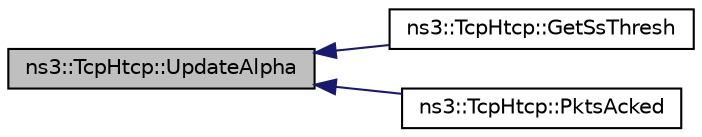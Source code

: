 digraph "ns3::TcpHtcp::UpdateAlpha"
{
  edge [fontname="Helvetica",fontsize="10",labelfontname="Helvetica",labelfontsize="10"];
  node [fontname="Helvetica",fontsize="10",shape=record];
  rankdir="LR";
  Node1 [label="ns3::TcpHtcp::UpdateAlpha",height=0.2,width=0.4,color="black", fillcolor="grey75", style="filled", fontcolor="black"];
  Node1 -> Node2 [dir="back",color="midnightblue",fontsize="10",style="solid"];
  Node2 [label="ns3::TcpHtcp::GetSsThresh",height=0.2,width=0.4,color="black", fillcolor="white", style="filled",URL="$d0/d2c/classns3_1_1TcpHtcp.html#add36278610893b4eba23cf688f7779d8",tooltip="Get the slow start threshold after a loss event. "];
  Node1 -> Node3 [dir="back",color="midnightblue",fontsize="10",style="solid"];
  Node3 [label="ns3::TcpHtcp::PktsAcked",height=0.2,width=0.4,color="black", fillcolor="white", style="filled",URL="$d0/d2c/classns3_1_1TcpHtcp.html#ad09157c644632f904b019423e0bf555b",tooltip="Timing information on received ACK. "];
}
